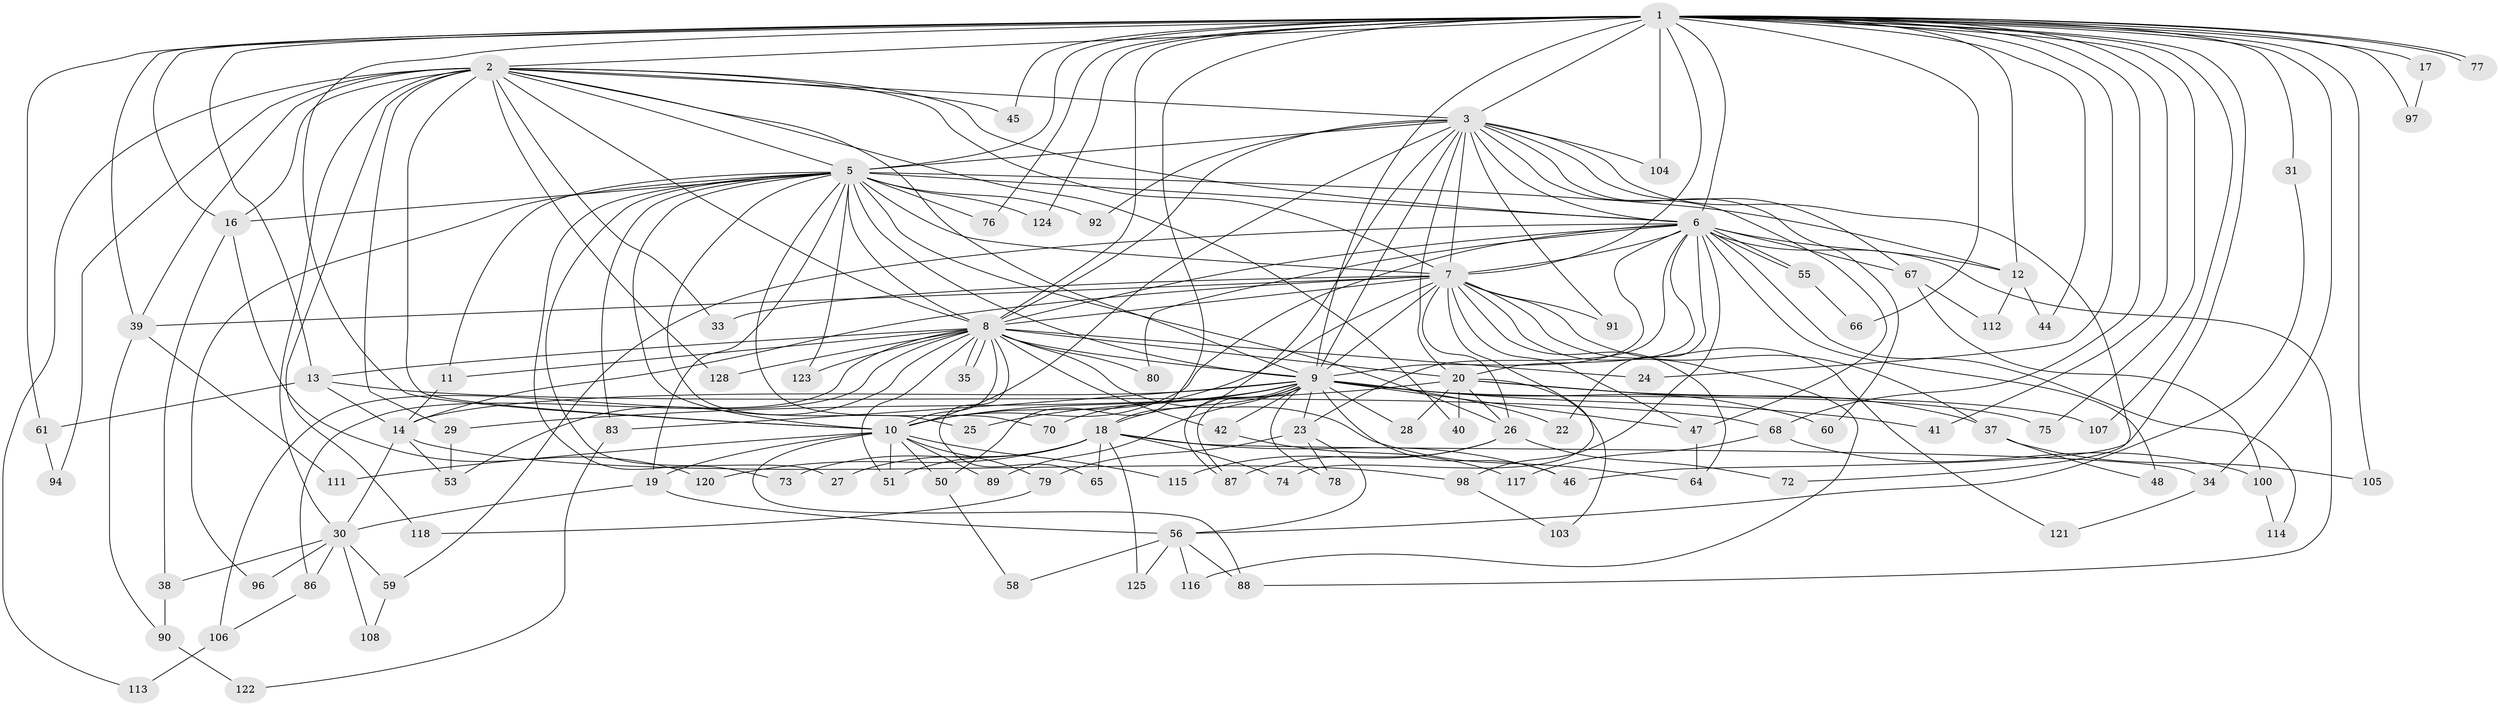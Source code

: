 // Generated by graph-tools (version 1.1) at 2025/51/02/27/25 19:51:41]
// undirected, 100 vertices, 232 edges
graph export_dot {
graph [start="1"]
  node [color=gray90,style=filled];
  1 [super="+4"];
  2 [super="+63"];
  3 [super="+82"];
  5 [super="+36"];
  6 [super="+110"];
  7 [super="+43"];
  8 [super="+109"];
  9 [super="+52"];
  10 [super="+69"];
  11;
  12 [super="+99"];
  13 [super="+15"];
  14 [super="+101"];
  16 [super="+102"];
  17 [super="+49"];
  18;
  19;
  20 [super="+21"];
  22;
  23;
  24;
  25;
  26 [super="+54"];
  27;
  28;
  29;
  30 [super="+32"];
  31;
  33;
  34;
  35;
  37;
  38;
  39 [super="+95"];
  40;
  41;
  42;
  44;
  45;
  46 [super="+85"];
  47 [super="+71"];
  48;
  50 [super="+62"];
  51 [super="+127"];
  53 [super="+84"];
  55;
  56 [super="+57"];
  58;
  59;
  60;
  61;
  64 [super="+81"];
  65;
  66;
  67;
  68;
  70;
  72;
  73;
  74;
  75 [super="+119"];
  76;
  77;
  78;
  79;
  80;
  83;
  86;
  87 [super="+93"];
  88 [super="+126"];
  89;
  90;
  91;
  92;
  94;
  96;
  97;
  98;
  100;
  103;
  104;
  105;
  106;
  107;
  108;
  111;
  112;
  113;
  114;
  115;
  116;
  117;
  118;
  120;
  121;
  122;
  123;
  124;
  125;
  128;
  1 -- 2 [weight=2];
  1 -- 3 [weight=2];
  1 -- 5 [weight=3];
  1 -- 6 [weight=2];
  1 -- 7 [weight=2];
  1 -- 8 [weight=2];
  1 -- 9 [weight=2];
  1 -- 10 [weight=2];
  1 -- 13;
  1 -- 34;
  1 -- 41;
  1 -- 44;
  1 -- 45;
  1 -- 46;
  1 -- 50 [weight=2];
  1 -- 61;
  1 -- 75 [weight=2];
  1 -- 77;
  1 -- 77;
  1 -- 105;
  1 -- 124;
  1 -- 16;
  1 -- 66;
  1 -- 68;
  1 -- 76;
  1 -- 17 [weight=2];
  1 -- 24;
  1 -- 31;
  1 -- 97;
  1 -- 104;
  1 -- 107;
  1 -- 12;
  1 -- 39;
  2 -- 3;
  2 -- 5;
  2 -- 6;
  2 -- 7;
  2 -- 8;
  2 -- 9;
  2 -- 10 [weight=2];
  2 -- 16;
  2 -- 29;
  2 -- 33;
  2 -- 39;
  2 -- 40;
  2 -- 45;
  2 -- 94;
  2 -- 113;
  2 -- 118;
  2 -- 128;
  2 -- 30;
  3 -- 5;
  3 -- 6;
  3 -- 7;
  3 -- 8;
  3 -- 9;
  3 -- 10;
  3 -- 18;
  3 -- 20;
  3 -- 60;
  3 -- 67;
  3 -- 72;
  3 -- 91;
  3 -- 104;
  3 -- 92;
  3 -- 47;
  5 -- 6 [weight=2];
  5 -- 7;
  5 -- 8;
  5 -- 9;
  5 -- 10;
  5 -- 11;
  5 -- 12;
  5 -- 16;
  5 -- 19;
  5 -- 25;
  5 -- 27;
  5 -- 70;
  5 -- 73;
  5 -- 76;
  5 -- 83;
  5 -- 92;
  5 -- 96;
  5 -- 123;
  5 -- 124;
  5 -- 26;
  6 -- 7;
  6 -- 8;
  6 -- 9;
  6 -- 10;
  6 -- 12;
  6 -- 20;
  6 -- 22;
  6 -- 23;
  6 -- 48;
  6 -- 55;
  6 -- 55;
  6 -- 59;
  6 -- 67;
  6 -- 80;
  6 -- 88;
  6 -- 98;
  6 -- 114;
  7 -- 8;
  7 -- 9;
  7 -- 10 [weight=2];
  7 -- 26;
  7 -- 33;
  7 -- 37;
  7 -- 39;
  7 -- 47 [weight=2];
  7 -- 64;
  7 -- 74;
  7 -- 91;
  7 -- 116;
  7 -- 121;
  7 -- 14;
  8 -- 9 [weight=2];
  8 -- 10 [weight=2];
  8 -- 11;
  8 -- 13;
  8 -- 24;
  8 -- 35;
  8 -- 35;
  8 -- 42;
  8 -- 51;
  8 -- 53;
  8 -- 64;
  8 -- 65;
  8 -- 80;
  8 -- 86;
  8 -- 106;
  8 -- 123;
  8 -- 128;
  8 -- 20;
  9 -- 10;
  9 -- 14;
  9 -- 18;
  9 -- 22;
  9 -- 23;
  9 -- 25;
  9 -- 28;
  9 -- 41;
  9 -- 42;
  9 -- 46;
  9 -- 47;
  9 -- 60;
  9 -- 70;
  9 -- 78;
  9 -- 83;
  9 -- 87;
  9 -- 87;
  9 -- 89;
  9 -- 75;
  10 -- 19;
  10 -- 50;
  10 -- 51;
  10 -- 89;
  10 -- 111;
  10 -- 115;
  10 -- 79;
  10 -- 88;
  11 -- 14;
  12 -- 44;
  12 -- 112;
  13 -- 61;
  13 -- 68;
  13 -- 14;
  14 -- 30;
  14 -- 98;
  14 -- 53;
  16 -- 38;
  16 -- 120;
  17 -- 97;
  18 -- 27;
  18 -- 34;
  18 -- 65;
  18 -- 73;
  18 -- 74;
  18 -- 120;
  18 -- 125;
  18 -- 51;
  18 -- 46;
  19 -- 30;
  19 -- 56;
  20 -- 26;
  20 -- 28;
  20 -- 40;
  20 -- 103;
  20 -- 37;
  20 -- 107;
  20 -- 29;
  23 -- 56;
  23 -- 78;
  23 -- 79;
  26 -- 72;
  26 -- 115;
  26 -- 87;
  29 -- 53;
  30 -- 59;
  30 -- 96;
  30 -- 86;
  30 -- 38;
  30 -- 108;
  31 -- 56;
  34 -- 121;
  37 -- 48;
  37 -- 105;
  38 -- 90;
  39 -- 90;
  39 -- 111;
  42 -- 117;
  47 -- 64;
  50 -- 58;
  55 -- 66;
  56 -- 125;
  56 -- 116;
  56 -- 58;
  56 -- 88;
  59 -- 108;
  61 -- 94;
  67 -- 100;
  67 -- 112;
  68 -- 100;
  68 -- 117;
  79 -- 118;
  83 -- 122;
  86 -- 106;
  90 -- 122;
  98 -- 103;
  100 -- 114;
  106 -- 113;
}

